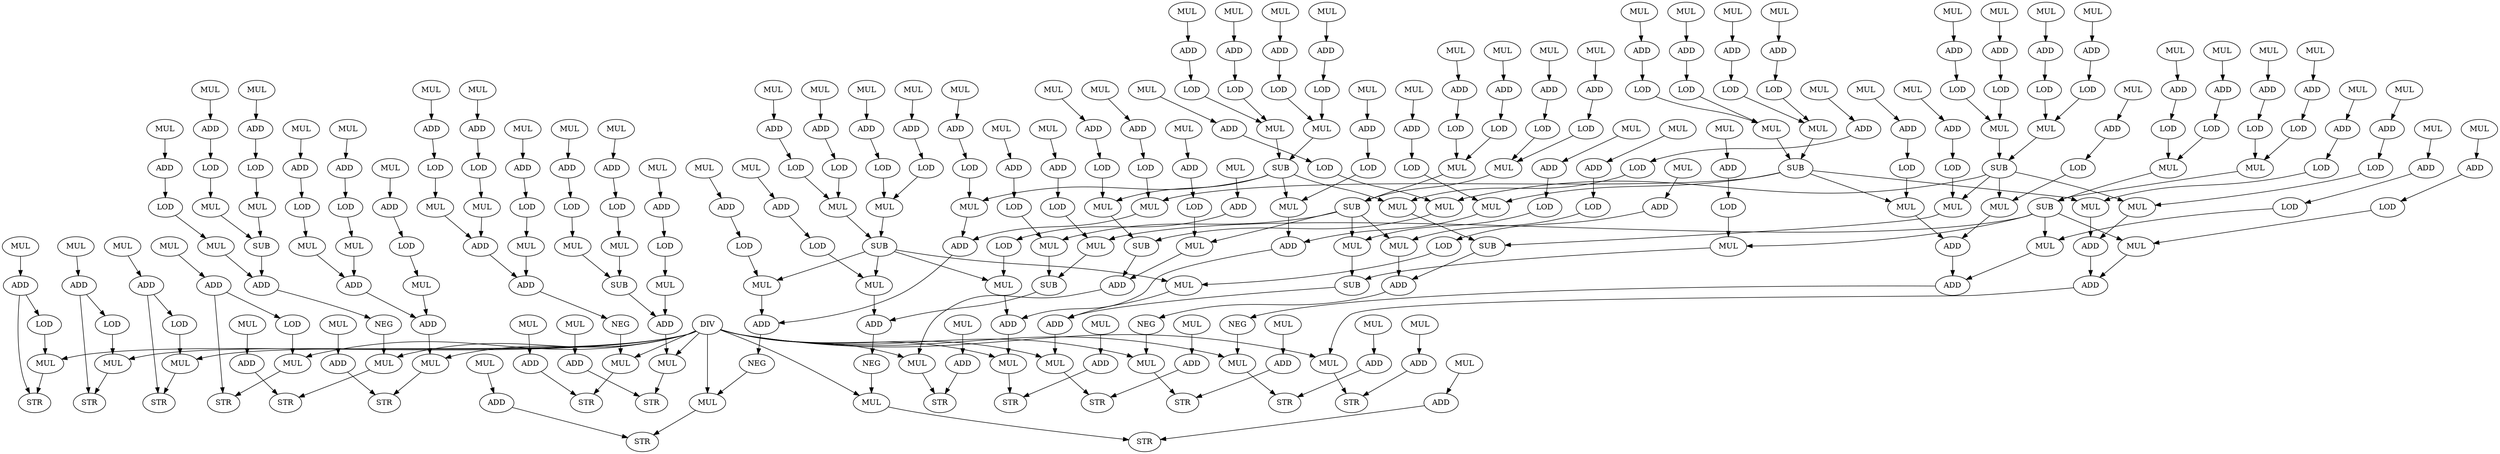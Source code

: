 digraph invert_matrix_general_dfg__3 {
    DIV_2 [label = DIV ];
    MUL_5 [label = MUL ];
    ADD_8 [label = ADD ];
    LOD_10 [label = LOD ];
    MUL_12 [label = MUL ];
    STR_14 [label = STR ];
    MUL_16 [label = MUL ];
    ADD_19 [label = ADD ];
    LOD_21 [label = LOD ];
    MUL_23 [label = MUL ];
    STR_25 [label = STR ];
    MUL_27 [label = MUL ];
    ADD_30 [label = ADD ];
    LOD_32 [label = LOD ];
    MUL_34 [label = MUL ];
    STR_36 [label = STR ];
    MUL_38 [label = MUL ];
    ADD_41 [label = ADD ];
    LOD_43 [label = LOD ];
    MUL_45 [label = MUL ];
    STR_47 [label = STR ];
    MUL_49 [label = MUL ];
    ADD_52 [label = ADD ];
    LOD_53 [label = LOD ];
    MUL_55 [label = MUL ];
    MUL_57 [label = MUL ];
    ADD_60 [label = ADD ];
    LOD_61 [label = LOD ];
    MUL_63 [label = MUL ];
    SUB_64 [label = SUB ];
    MUL_66 [label = MUL ];
    ADD_69 [label = ADD ];
    LOD_70 [label = LOD ];
    MUL_72 [label = MUL ];
    ADD_73 [label = ADD ];
    NEG_74 [label = NEG ];
    MUL_75 [label = MUL ];
    MUL_77 [label = MUL ];
    ADD_80 [label = ADD ];
    STR_81 [label = STR ];
    MUL_83 [label = MUL ];
    ADD_86 [label = ADD ];
    LOD_87 [label = LOD ];
    MUL_89 [label = MUL ];
    MUL_91 [label = MUL ];
    ADD_94 [label = ADD ];
    LOD_95 [label = LOD ];
    MUL_97 [label = MUL ];
    ADD_98 [label = ADD ];
    MUL_100 [label = MUL ];
    ADD_103 [label = ADD ];
    LOD_104 [label = LOD ];
    MUL_106 [label = MUL ];
    ADD_107 [label = ADD ];
    MUL_108 [label = MUL ];
    MUL_110 [label = MUL ];
    ADD_113 [label = ADD ];
    STR_114 [label = STR ];
    MUL_116 [label = MUL ];
    ADD_119 [label = ADD ];
    LOD_120 [label = LOD ];
    MUL_122 [label = MUL ];
    MUL_124 [label = MUL ];
    ADD_127 [label = ADD ];
    LOD_128 [label = LOD ];
    MUL_130 [label = MUL ];
    ADD_131 [label = ADD ];
    MUL_133 [label = MUL ];
    ADD_136 [label = ADD ];
    LOD_137 [label = LOD ];
    MUL_139 [label = MUL ];
    ADD_140 [label = ADD ];
    NEG_141 [label = NEG ];
    MUL_142 [label = MUL ];
    MUL_144 [label = MUL ];
    ADD_147 [label = ADD ];
    STR_148 [label = STR ];
    MUL_150 [label = MUL ];
    ADD_153 [label = ADD ];
    LOD_154 [label = LOD ];
    MUL_156 [label = MUL ];
    MUL_158 [label = MUL ];
    ADD_161 [label = ADD ];
    LOD_162 [label = LOD ];
    MUL_164 [label = MUL ];
    SUB_165 [label = SUB ];
    MUL_167 [label = MUL ];
    ADD_170 [label = ADD ];
    LOD_171 [label = LOD ];
    MUL_173 [label = MUL ];
    ADD_174 [label = ADD ];
    MUL_175 [label = MUL ];
    MUL_177 [label = MUL ];
    ADD_180 [label = ADD ];
    STR_181 [label = STR ];
    MUL_183 [label = MUL ];
    ADD_186 [label = ADD ];
    LOD_187 [label = LOD ];
    MUL_190 [label = MUL ];
    ADD_193 [label = ADD ];
    LOD_194 [label = LOD ];
    MUL_196 [label = MUL ];
    MUL_198 [label = MUL ];
    ADD_201 [label = ADD ];
    LOD_202 [label = LOD ];
    MUL_205 [label = MUL ];
    ADD_208 [label = ADD ];
    LOD_209 [label = LOD ];
    MUL_211 [label = MUL ];
    SUB_212 [label = SUB ];
    MUL_215 [label = MUL ];
    ADD_218 [label = ADD ];
    LOD_219 [label = LOD ];
    MUL_222 [label = MUL ];
    ADD_225 [label = ADD ];
    LOD_226 [label = LOD ];
    MUL_228 [label = MUL ];
    MUL_230 [label = MUL ];
    ADD_233 [label = ADD ];
    LOD_234 [label = LOD ];
    MUL_237 [label = MUL ];
    ADD_240 [label = ADD ];
    LOD_241 [label = LOD ];
    MUL_243 [label = MUL ];
    SUB_244 [label = SUB ];
    MUL_247 [label = MUL ];
    ADD_250 [label = ADD ];
    LOD_251 [label = LOD ];
    MUL_254 [label = MUL ];
    ADD_257 [label = ADD ];
    LOD_258 [label = LOD ];
    MUL_260 [label = MUL ];
    MUL_262 [label = MUL ];
    ADD_265 [label = ADD ];
    LOD_266 [label = LOD ];
    MUL_269 [label = MUL ];
    ADD_272 [label = ADD ];
    LOD_273 [label = LOD ];
    MUL_275 [label = MUL ];
    SUB_276 [label = SUB ];
    MUL_279 [label = MUL ];
    ADD_282 [label = ADD ];
    LOD_283 [label = LOD ];
    MUL_286 [label = MUL ];
    ADD_289 [label = ADD ];
    LOD_290 [label = LOD ];
    MUL_292 [label = MUL ];
    MUL_294 [label = MUL ];
    ADD_297 [label = ADD ];
    LOD_298 [label = LOD ];
    MUL_301 [label = MUL ];
    ADD_304 [label = ADD ];
    LOD_305 [label = LOD ];
    MUL_307 [label = MUL ];
    SUB_308 [label = SUB ];
    MUL_311 [label = MUL ];
    ADD_314 [label = ADD ];
    LOD_315 [label = LOD ];
    MUL_318 [label = MUL ];
    ADD_321 [label = ADD ];
    LOD_322 [label = LOD ];
    MUL_324 [label = MUL ];
    MUL_326 [label = MUL ];
    ADD_329 [label = ADD ];
    LOD_330 [label = LOD ];
    MUL_333 [label = MUL ];
    ADD_336 [label = ADD ];
    LOD_337 [label = LOD ];
    MUL_339 [label = MUL ];
    SUB_340 [label = SUB ];
    MUL_343 [label = MUL ];
    ADD_346 [label = ADD ];
    LOD_347 [label = LOD ];
    MUL_350 [label = MUL ];
    ADD_353 [label = ADD ];
    LOD_354 [label = LOD ];
    MUL_356 [label = MUL ];
    MUL_358 [label = MUL ];
    ADD_361 [label = ADD ];
    LOD_362 [label = LOD ];
    MUL_365 [label = MUL ];
    ADD_368 [label = ADD ];
    LOD_369 [label = LOD ];
    MUL_371 [label = MUL ];
    SUB_372 [label = SUB ];
    MUL_375 [label = MUL ];
    ADD_378 [label = ADD ];
    LOD_379 [label = LOD ];
    MUL_381 [label = MUL ];
    MUL_383 [label = MUL ];
    ADD_386 [label = ADD ];
    LOD_387 [label = LOD ];
    MUL_389 [label = MUL ];
    SUB_390 [label = SUB ];
    MUL_392 [label = MUL ];
    ADD_395 [label = ADD ];
    LOD_396 [label = LOD ];
    MUL_398 [label = MUL ];
    ADD_399 [label = ADD ];
    MUL_400 [label = MUL ];
    MUL_402 [label = MUL ];
    ADD_405 [label = ADD ];
    STR_406 [label = STR ];
    MUL_408 [label = MUL ];
    ADD_411 [label = ADD ];
    LOD_412 [label = LOD ];
    MUL_414 [label = MUL ];
    MUL_416 [label = MUL ];
    ADD_419 [label = ADD ];
    LOD_420 [label = LOD ];
    MUL_422 [label = MUL ];
    ADD_423 [label = ADD ];
    MUL_425 [label = MUL ];
    ADD_428 [label = ADD ];
    LOD_429 [label = LOD ];
    MUL_431 [label = MUL ];
    ADD_432 [label = ADD ];
    NEG_433 [label = NEG ];
    MUL_434 [label = MUL ];
    MUL_436 [label = MUL ];
    ADD_439 [label = ADD ];
    STR_440 [label = STR ];
    MUL_442 [label = MUL ];
    ADD_445 [label = ADD ];
    LOD_446 [label = LOD ];
    MUL_448 [label = MUL ];
    MUL_450 [label = MUL ];
    ADD_453 [label = ADD ];
    LOD_454 [label = LOD ];
    MUL_456 [label = MUL ];
    ADD_457 [label = ADD ];
    MUL_459 [label = MUL ];
    ADD_462 [label = ADD ];
    LOD_463 [label = LOD ];
    MUL_465 [label = MUL ];
    ADD_466 [label = ADD ];
    MUL_467 [label = MUL ];
    MUL_469 [label = MUL ];
    ADD_472 [label = ADD ];
    STR_473 [label = STR ];
    MUL_475 [label = MUL ];
    ADD_478 [label = ADD ];
    LOD_479 [label = LOD ];
    MUL_481 [label = MUL ];
    MUL_483 [label = MUL ];
    ADD_486 [label = ADD ];
    LOD_487 [label = LOD ];
    MUL_489 [label = MUL ];
    SUB_490 [label = SUB ];
    MUL_492 [label = MUL ];
    ADD_495 [label = ADD ];
    LOD_496 [label = LOD ];
    MUL_498 [label = MUL ];
    ADD_499 [label = ADD ];
    NEG_500 [label = NEG ];
    MUL_501 [label = MUL ];
    MUL_503 [label = MUL ];
    ADD_506 [label = ADD ];
    STR_507 [label = STR ];
    MUL_509 [label = MUL ];
    ADD_512 [label = ADD ];
    LOD_513 [label = LOD ];
    MUL_515 [label = MUL ];
    MUL_517 [label = MUL ];
    ADD_520 [label = ADD ];
    LOD_521 [label = LOD ];
    MUL_523 [label = MUL ];
    SUB_524 [label = SUB ];
    MUL_526 [label = MUL ];
    ADD_529 [label = ADD ];
    LOD_530 [label = LOD ];
    MUL_532 [label = MUL ];
    ADD_533 [label = ADD ];
    NEG_534 [label = NEG ];
    MUL_535 [label = MUL ];
    MUL_537 [label = MUL ];
    ADD_540 [label = ADD ];
    STR_541 [label = STR ];
    MUL_543 [label = MUL ];
    ADD_546 [label = ADD ];
    LOD_547 [label = LOD ];
    MUL_549 [label = MUL ];
    MUL_551 [label = MUL ];
    ADD_554 [label = ADD ];
    LOD_555 [label = LOD ];
    MUL_557 [label = MUL ];
    ADD_558 [label = ADD ];
    MUL_560 [label = MUL ];
    ADD_563 [label = ADD ];
    LOD_564 [label = LOD ];
    MUL_566 [label = MUL ];
    ADD_567 [label = ADD ];
    MUL_568 [label = MUL ];
    MUL_570 [label = MUL ];
    ADD_573 [label = ADD ];
    STR_574 [label = STR ];
    MUL_576 [label = MUL ];
    ADD_579 [label = ADD ];
    LOD_580 [label = LOD ];
    MUL_582 [label = MUL ];
    MUL_584 [label = MUL ];
    ADD_587 [label = ADD ];
    LOD_588 [label = LOD ];
    MUL_590 [label = MUL ];
    ADD_591 [label = ADD ];
    MUL_593 [label = MUL ];
    ADD_596 [label = ADD ];
    LOD_597 [label = LOD ];
    MUL_599 [label = MUL ];
    ADD_600 [label = ADD ];
    NEG_601 [label = NEG ];
    MUL_602 [label = MUL ];
    MUL_604 [label = MUL ];
    ADD_607 [label = ADD ];
    STR_608 [label = STR ];
    MUL_610 [label = MUL ];
    ADD_613 [label = ADD ];
    LOD_614 [label = LOD ];
    MUL_616 [label = MUL ];
    MUL_618 [label = MUL ];
    ADD_621 [label = ADD ];
    LOD_622 [label = LOD ];
    MUL_624 [label = MUL ];
    SUB_625 [label = SUB ];
    MUL_627 [label = MUL ];
    ADD_630 [label = ADD ];
    LOD_631 [label = LOD ];
    MUL_633 [label = MUL ];
    ADD_634 [label = ADD ];
    MUL_635 [label = MUL ];
    MUL_637 [label = MUL ];
    ADD_640 [label = ADD ];
    STR_641 [label = STR ];
    DIV_2 -> MUL_12 [ name = 1 ];
    DIV_2 -> MUL_23 [ name = 2 ];
    DIV_2 -> MUL_34 [ name = 3 ];
    DIV_2 -> MUL_45 [ name = 4 ];
    DIV_2 -> MUL_75 [ name = 5 ];
    DIV_2 -> MUL_108 [ name = 6 ];
    DIV_2 -> MUL_142 [ name = 7 ];
    DIV_2 -> MUL_175 [ name = 8 ];
    DIV_2 -> MUL_400 [ name = 9 ];
    DIV_2 -> MUL_434 [ name = 10 ];
    DIV_2 -> MUL_467 [ name = 11 ];
    DIV_2 -> MUL_501 [ name = 12 ];
    DIV_2 -> MUL_535 [ name = 13 ];
    DIV_2 -> MUL_568 [ name = 14 ];
    DIV_2 -> MUL_602 [ name = 15 ];
    DIV_2 -> MUL_635 [ name = 16 ];
    MUL_5 -> ADD_8 [ name = 18 ];
    ADD_8 -> LOD_10 [ name = 20 ];
    ADD_8 -> STR_14 [ name = 21 ];
    LOD_10 -> MUL_12 [ name = 22 ];
    MUL_12 -> STR_14 [ name = 23 ];
    MUL_16 -> ADD_19 [ name = 25 ];
    ADD_19 -> LOD_21 [ name = 27 ];
    ADD_19 -> STR_25 [ name = 28 ];
    LOD_21 -> MUL_23 [ name = 29 ];
    MUL_23 -> STR_25 [ name = 30 ];
    MUL_27 -> ADD_30 [ name = 32 ];
    ADD_30 -> LOD_32 [ name = 34 ];
    ADD_30 -> STR_36 [ name = 35 ];
    LOD_32 -> MUL_34 [ name = 36 ];
    MUL_34 -> STR_36 [ name = 37 ];
    MUL_38 -> ADD_41 [ name = 39 ];
    ADD_41 -> LOD_43 [ name = 41 ];
    ADD_41 -> STR_47 [ name = 42 ];
    LOD_43 -> MUL_45 [ name = 43 ];
    MUL_45 -> STR_47 [ name = 44 ];
    MUL_49 -> ADD_52 [ name = 46 ];
    ADD_52 -> LOD_53 [ name = 47 ];
    LOD_53 -> MUL_55 [ name = 48 ];
    MUL_55 -> SUB_64 [ name = 49 ];
    MUL_57 -> ADD_60 [ name = 51 ];
    ADD_60 -> LOD_61 [ name = 52 ];
    LOD_61 -> MUL_63 [ name = 53 ];
    MUL_63 -> SUB_64 [ name = 54 ];
    SUB_64 -> ADD_73 [ name = 55 ];
    MUL_66 -> ADD_69 [ name = 57 ];
    ADD_69 -> LOD_70 [ name = 58 ];
    LOD_70 -> MUL_72 [ name = 59 ];
    MUL_72 -> ADD_73 [ name = 60 ];
    ADD_73 -> NEG_74 [ name = 61 ];
    NEG_74 -> MUL_75 [ name = 62 ];
    MUL_75 -> STR_81 [ name = 63 ];
    MUL_77 -> ADD_80 [ name = 65 ];
    ADD_80 -> STR_81 [ name = 67 ];
    MUL_83 -> ADD_86 [ name = 69 ];
    ADD_86 -> LOD_87 [ name = 70 ];
    LOD_87 -> MUL_89 [ name = 71 ];
    MUL_89 -> ADD_98 [ name = 72 ];
    MUL_91 -> ADD_94 [ name = 74 ];
    ADD_94 -> LOD_95 [ name = 75 ];
    LOD_95 -> MUL_97 [ name = 76 ];
    MUL_97 -> ADD_98 [ name = 77 ];
    ADD_98 -> ADD_107 [ name = 78 ];
    MUL_100 -> ADD_103 [ name = 80 ];
    ADD_103 -> LOD_104 [ name = 81 ];
    LOD_104 -> MUL_106 [ name = 82 ];
    MUL_106 -> ADD_107 [ name = 83 ];
    ADD_107 -> MUL_108 [ name = 84 ];
    MUL_108 -> STR_114 [ name = 85 ];
    MUL_110 -> ADD_113 [ name = 87 ];
    ADD_113 -> STR_114 [ name = 89 ];
    MUL_116 -> ADD_119 [ name = 91 ];
    ADD_119 -> LOD_120 [ name = 92 ];
    LOD_120 -> MUL_122 [ name = 93 ];
    MUL_122 -> ADD_131 [ name = 94 ];
    MUL_124 -> ADD_127 [ name = 96 ];
    ADD_127 -> LOD_128 [ name = 97 ];
    LOD_128 -> MUL_130 [ name = 98 ];
    MUL_130 -> ADD_131 [ name = 99 ];
    ADD_131 -> ADD_140 [ name = 100 ];
    MUL_133 -> ADD_136 [ name = 102 ];
    ADD_136 -> LOD_137 [ name = 103 ];
    LOD_137 -> MUL_139 [ name = 104 ];
    MUL_139 -> ADD_140 [ name = 105 ];
    ADD_140 -> NEG_141 [ name = 106 ];
    NEG_141 -> MUL_142 [ name = 107 ];
    MUL_142 -> STR_148 [ name = 108 ];
    MUL_144 -> ADD_147 [ name = 110 ];
    ADD_147 -> STR_148 [ name = 112 ];
    MUL_150 -> ADD_153 [ name = 114 ];
    ADD_153 -> LOD_154 [ name = 115 ];
    LOD_154 -> MUL_156 [ name = 116 ];
    MUL_156 -> SUB_165 [ name = 117 ];
    MUL_158 -> ADD_161 [ name = 119 ];
    ADD_161 -> LOD_162 [ name = 120 ];
    LOD_162 -> MUL_164 [ name = 121 ];
    MUL_164 -> SUB_165 [ name = 122 ];
    SUB_165 -> ADD_174 [ name = 123 ];
    MUL_167 -> ADD_170 [ name = 125 ];
    ADD_170 -> LOD_171 [ name = 126 ];
    LOD_171 -> MUL_173 [ name = 127 ];
    MUL_173 -> ADD_174 [ name = 128 ];
    ADD_174 -> MUL_175 [ name = 129 ];
    MUL_175 -> STR_181 [ name = 130 ];
    MUL_177 -> ADD_180 [ name = 132 ];
    ADD_180 -> STR_181 [ name = 134 ];
    MUL_183 -> ADD_186 [ name = 136 ];
    ADD_186 -> LOD_187 [ name = 137 ];
    LOD_187 -> MUL_196 [ name = 138 ];
    MUL_190 -> ADD_193 [ name = 140 ];
    ADD_193 -> LOD_194 [ name = 141 ];
    LOD_194 -> MUL_196 [ name = 142 ];
    MUL_196 -> SUB_212 [ name = 143 ];
    MUL_198 -> ADD_201 [ name = 145 ];
    ADD_201 -> LOD_202 [ name = 146 ];
    LOD_202 -> MUL_211 [ name = 147 ];
    MUL_205 -> ADD_208 [ name = 149 ];
    ADD_208 -> LOD_209 [ name = 150 ];
    LOD_209 -> MUL_211 [ name = 151 ];
    MUL_211 -> SUB_212 [ name = 152 ];
    SUB_212 -> MUL_465 [ name = 153 ];
    SUB_212 -> MUL_498 [ name = 154 ];
    SUB_212 -> MUL_599 [ name = 155 ];
    SUB_212 -> MUL_633 [ name = 156 ];
    MUL_215 -> ADD_218 [ name = 158 ];
    ADD_218 -> LOD_219 [ name = 159 ];
    LOD_219 -> MUL_228 [ name = 160 ];
    MUL_222 -> ADD_225 [ name = 162 ];
    ADD_225 -> LOD_226 [ name = 163 ];
    LOD_226 -> MUL_228 [ name = 164 ];
    MUL_228 -> SUB_244 [ name = 165 ];
    MUL_230 -> ADD_233 [ name = 167 ];
    ADD_233 -> LOD_234 [ name = 168 ];
    LOD_234 -> MUL_243 [ name = 169 ];
    MUL_237 -> ADD_240 [ name = 171 ];
    ADD_240 -> LOD_241 [ name = 172 ];
    LOD_241 -> MUL_243 [ name = 173 ];
    MUL_243 -> SUB_244 [ name = 174 ];
    SUB_244 -> MUL_431 [ name = 175 ];
    SUB_244 -> MUL_489 [ name = 176 ];
    SUB_244 -> MUL_566 [ name = 177 ];
    SUB_244 -> MUL_624 [ name = 178 ];
    MUL_247 -> ADD_250 [ name = 180 ];
    ADD_250 -> LOD_251 [ name = 181 ];
    LOD_251 -> MUL_260 [ name = 182 ];
    MUL_254 -> ADD_257 [ name = 184 ];
    ADD_257 -> LOD_258 [ name = 185 ];
    LOD_258 -> MUL_260 [ name = 186 ];
    MUL_260 -> SUB_276 [ name = 187 ];
    MUL_262 -> ADD_265 [ name = 189 ];
    ADD_265 -> LOD_266 [ name = 190 ];
    LOD_266 -> MUL_275 [ name = 191 ];
    MUL_269 -> ADD_272 [ name = 193 ];
    ADD_272 -> LOD_273 [ name = 194 ];
    LOD_273 -> MUL_275 [ name = 195 ];
    MUL_275 -> SUB_276 [ name = 196 ];
    SUB_276 -> MUL_398 [ name = 197 ];
    SUB_276 -> MUL_481 [ name = 198 ];
    SUB_276 -> MUL_532 [ name = 199 ];
    SUB_276 -> MUL_616 [ name = 200 ];
    MUL_279 -> ADD_282 [ name = 202 ];
    ADD_282 -> LOD_283 [ name = 203 ];
    LOD_283 -> MUL_292 [ name = 204 ];
    MUL_286 -> ADD_289 [ name = 206 ];
    ADD_289 -> LOD_290 [ name = 207 ];
    LOD_290 -> MUL_292 [ name = 208 ];
    MUL_292 -> SUB_308 [ name = 209 ];
    MUL_294 -> ADD_297 [ name = 211 ];
    ADD_297 -> LOD_298 [ name = 212 ];
    LOD_298 -> MUL_307 [ name = 213 ];
    MUL_301 -> ADD_304 [ name = 215 ];
    ADD_304 -> LOD_305 [ name = 216 ];
    LOD_305 -> MUL_307 [ name = 217 ];
    MUL_307 -> SUB_308 [ name = 218 ];
    SUB_308 -> MUL_389 [ name = 219 ];
    SUB_308 -> MUL_448 [ name = 220 ];
    SUB_308 -> MUL_523 [ name = 221 ];
    SUB_308 -> MUL_582 [ name = 222 ];
    MUL_311 -> ADD_314 [ name = 224 ];
    ADD_314 -> LOD_315 [ name = 225 ];
    LOD_315 -> MUL_324 [ name = 226 ];
    MUL_318 -> ADD_321 [ name = 228 ];
    ADD_321 -> LOD_322 [ name = 229 ];
    LOD_322 -> MUL_324 [ name = 230 ];
    MUL_324 -> SUB_340 [ name = 231 ];
    MUL_326 -> ADD_329 [ name = 233 ];
    ADD_329 -> LOD_330 [ name = 234 ];
    LOD_330 -> MUL_339 [ name = 235 ];
    MUL_333 -> ADD_336 [ name = 237 ];
    ADD_336 -> LOD_337 [ name = 238 ];
    LOD_337 -> MUL_339 [ name = 239 ];
    MUL_339 -> SUB_340 [ name = 240 ];
    SUB_340 -> MUL_381 [ name = 241 ];
    SUB_340 -> MUL_414 [ name = 242 ];
    SUB_340 -> MUL_515 [ name = 243 ];
    SUB_340 -> MUL_549 [ name = 244 ];
    MUL_343 -> ADD_346 [ name = 246 ];
    ADD_346 -> LOD_347 [ name = 247 ];
    LOD_347 -> MUL_356 [ name = 248 ];
    MUL_350 -> ADD_353 [ name = 250 ];
    ADD_353 -> LOD_354 [ name = 251 ];
    LOD_354 -> MUL_356 [ name = 252 ];
    MUL_356 -> SUB_372 [ name = 253 ];
    MUL_358 -> ADD_361 [ name = 255 ];
    ADD_361 -> LOD_362 [ name = 256 ];
    LOD_362 -> MUL_371 [ name = 257 ];
    MUL_365 -> ADD_368 [ name = 259 ];
    ADD_368 -> LOD_369 [ name = 260 ];
    LOD_369 -> MUL_371 [ name = 261 ];
    MUL_371 -> SUB_372 [ name = 262 ];
    SUB_372 -> MUL_422 [ name = 263 ];
    SUB_372 -> MUL_456 [ name = 264 ];
    SUB_372 -> MUL_557 [ name = 265 ];
    SUB_372 -> MUL_590 [ name = 266 ];
    MUL_375 -> ADD_378 [ name = 268 ];
    ADD_378 -> LOD_379 [ name = 269 ];
    LOD_379 -> MUL_381 [ name = 270 ];
    MUL_381 -> SUB_390 [ name = 271 ];
    MUL_383 -> ADD_386 [ name = 273 ];
    ADD_386 -> LOD_387 [ name = 274 ];
    LOD_387 -> MUL_389 [ name = 275 ];
    MUL_389 -> SUB_390 [ name = 276 ];
    SUB_390 -> ADD_399 [ name = 277 ];
    MUL_392 -> ADD_395 [ name = 279 ];
    ADD_395 -> LOD_396 [ name = 280 ];
    LOD_396 -> MUL_398 [ name = 281 ];
    MUL_398 -> ADD_399 [ name = 282 ];
    ADD_399 -> MUL_400 [ name = 283 ];
    MUL_400 -> STR_406 [ name = 284 ];
    MUL_402 -> ADD_405 [ name = 286 ];
    ADD_405 -> STR_406 [ name = 288 ];
    MUL_408 -> ADD_411 [ name = 290 ];
    ADD_411 -> LOD_412 [ name = 291 ];
    LOD_412 -> MUL_414 [ name = 292 ];
    MUL_414 -> ADD_423 [ name = 293 ];
    MUL_416 -> ADD_419 [ name = 295 ];
    ADD_419 -> LOD_420 [ name = 296 ];
    LOD_420 -> MUL_422 [ name = 297 ];
    MUL_422 -> ADD_423 [ name = 298 ];
    ADD_423 -> ADD_432 [ name = 299 ];
    MUL_425 -> ADD_428 [ name = 301 ];
    ADD_428 -> LOD_429 [ name = 302 ];
    LOD_429 -> MUL_431 [ name = 303 ];
    MUL_431 -> ADD_432 [ name = 304 ];
    ADD_432 -> NEG_433 [ name = 305 ];
    NEG_433 -> MUL_434 [ name = 306 ];
    MUL_434 -> STR_440 [ name = 307 ];
    MUL_436 -> ADD_439 [ name = 309 ];
    ADD_439 -> STR_440 [ name = 311 ];
    MUL_442 -> ADD_445 [ name = 313 ];
    ADD_445 -> LOD_446 [ name = 314 ];
    LOD_446 -> MUL_448 [ name = 315 ];
    MUL_448 -> ADD_457 [ name = 316 ];
    MUL_450 -> ADD_453 [ name = 318 ];
    ADD_453 -> LOD_454 [ name = 319 ];
    LOD_454 -> MUL_456 [ name = 320 ];
    MUL_456 -> ADD_457 [ name = 321 ];
    ADD_457 -> ADD_466 [ name = 322 ];
    MUL_459 -> ADD_462 [ name = 324 ];
    ADD_462 -> LOD_463 [ name = 325 ];
    LOD_463 -> MUL_465 [ name = 326 ];
    MUL_465 -> ADD_466 [ name = 327 ];
    ADD_466 -> MUL_467 [ name = 328 ];
    MUL_467 -> STR_473 [ name = 329 ];
    MUL_469 -> ADD_472 [ name = 331 ];
    ADD_472 -> STR_473 [ name = 333 ];
    MUL_475 -> ADD_478 [ name = 335 ];
    ADD_478 -> LOD_479 [ name = 336 ];
    LOD_479 -> MUL_481 [ name = 337 ];
    MUL_481 -> SUB_490 [ name = 338 ];
    MUL_483 -> ADD_486 [ name = 340 ];
    ADD_486 -> LOD_487 [ name = 341 ];
    LOD_487 -> MUL_489 [ name = 342 ];
    MUL_489 -> SUB_490 [ name = 343 ];
    SUB_490 -> ADD_499 [ name = 344 ];
    MUL_492 -> ADD_495 [ name = 346 ];
    ADD_495 -> LOD_496 [ name = 347 ];
    LOD_496 -> MUL_498 [ name = 348 ];
    MUL_498 -> ADD_499 [ name = 349 ];
    ADD_499 -> NEG_500 [ name = 350 ];
    NEG_500 -> MUL_501 [ name = 351 ];
    MUL_501 -> STR_507 [ name = 352 ];
    MUL_503 -> ADD_506 [ name = 354 ];
    ADD_506 -> STR_507 [ name = 356 ];
    MUL_509 -> ADD_512 [ name = 358 ];
    ADD_512 -> LOD_513 [ name = 359 ];
    LOD_513 -> MUL_515 [ name = 360 ];
    MUL_515 -> SUB_524 [ name = 361 ];
    MUL_517 -> ADD_520 [ name = 363 ];
    ADD_520 -> LOD_521 [ name = 364 ];
    LOD_521 -> MUL_523 [ name = 365 ];
    MUL_523 -> SUB_524 [ name = 366 ];
    SUB_524 -> ADD_533 [ name = 367 ];
    MUL_526 -> ADD_529 [ name = 369 ];
    ADD_529 -> LOD_530 [ name = 370 ];
    LOD_530 -> MUL_532 [ name = 371 ];
    MUL_532 -> ADD_533 [ name = 372 ];
    ADD_533 -> NEG_534 [ name = 373 ];
    NEG_534 -> MUL_535 [ name = 374 ];
    MUL_535 -> STR_541 [ name = 375 ];
    MUL_537 -> ADD_540 [ name = 377 ];
    ADD_540 -> STR_541 [ name = 379 ];
    MUL_543 -> ADD_546 [ name = 381 ];
    ADD_546 -> LOD_547 [ name = 382 ];
    LOD_547 -> MUL_549 [ name = 383 ];
    MUL_549 -> ADD_558 [ name = 384 ];
    MUL_551 -> ADD_554 [ name = 386 ];
    ADD_554 -> LOD_555 [ name = 387 ];
    LOD_555 -> MUL_557 [ name = 388 ];
    MUL_557 -> ADD_558 [ name = 389 ];
    ADD_558 -> ADD_567 [ name = 390 ];
    MUL_560 -> ADD_563 [ name = 392 ];
    ADD_563 -> LOD_564 [ name = 393 ];
    LOD_564 -> MUL_566 [ name = 394 ];
    MUL_566 -> ADD_567 [ name = 395 ];
    ADD_567 -> MUL_568 [ name = 396 ];
    MUL_568 -> STR_574 [ name = 397 ];
    MUL_570 -> ADD_573 [ name = 399 ];
    ADD_573 -> STR_574 [ name = 401 ];
    MUL_576 -> ADD_579 [ name = 403 ];
    ADD_579 -> LOD_580 [ name = 404 ];
    LOD_580 -> MUL_582 [ name = 405 ];
    MUL_582 -> ADD_591 [ name = 406 ];
    MUL_584 -> ADD_587 [ name = 408 ];
    ADD_587 -> LOD_588 [ name = 409 ];
    LOD_588 -> MUL_590 [ name = 410 ];
    MUL_590 -> ADD_591 [ name = 411 ];
    ADD_591 -> ADD_600 [ name = 412 ];
    MUL_593 -> ADD_596 [ name = 414 ];
    ADD_596 -> LOD_597 [ name = 415 ];
    LOD_597 -> MUL_599 [ name = 416 ];
    MUL_599 -> ADD_600 [ name = 417 ];
    ADD_600 -> NEG_601 [ name = 418 ];
    NEG_601 -> MUL_602 [ name = 419 ];
    MUL_602 -> STR_608 [ name = 420 ];
    MUL_604 -> ADD_607 [ name = 422 ];
    ADD_607 -> STR_608 [ name = 424 ];
    MUL_610 -> ADD_613 [ name = 426 ];
    ADD_613 -> LOD_614 [ name = 427 ];
    LOD_614 -> MUL_616 [ name = 428 ];
    MUL_616 -> SUB_625 [ name = 429 ];
    MUL_618 -> ADD_621 [ name = 431 ];
    ADD_621 -> LOD_622 [ name = 432 ];
    LOD_622 -> MUL_624 [ name = 433 ];
    MUL_624 -> SUB_625 [ name = 434 ];
    SUB_625 -> ADD_634 [ name = 435 ];
    MUL_627 -> ADD_630 [ name = 437 ];
    ADD_630 -> LOD_631 [ name = 438 ];
    LOD_631 -> MUL_633 [ name = 439 ];
    MUL_633 -> ADD_634 [ name = 440 ];
    ADD_634 -> MUL_635 [ name = 441 ];
    MUL_635 -> STR_641 [ name = 442 ];
    MUL_637 -> ADD_640 [ name = 444 ];
    ADD_640 -> STR_641 [ name = 446 ];
}